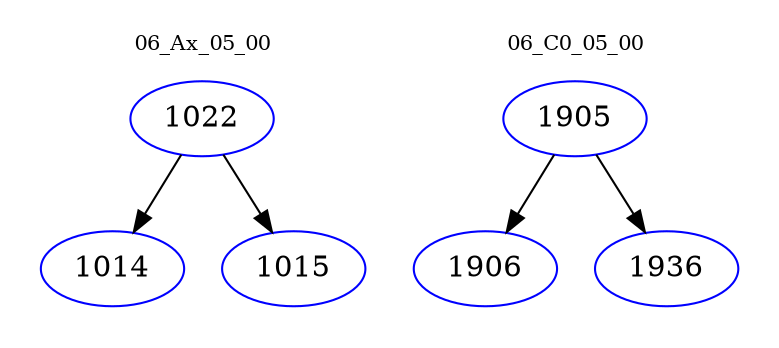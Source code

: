 digraph{
subgraph cluster_0 {
color = white
label = "06_Ax_05_00";
fontsize=10;
T0_1022 [label="1022", color="blue"]
T0_1022 -> T0_1014 [color="black"]
T0_1014 [label="1014", color="blue"]
T0_1022 -> T0_1015 [color="black"]
T0_1015 [label="1015", color="blue"]
}
subgraph cluster_1 {
color = white
label = "06_C0_05_00";
fontsize=10;
T1_1905 [label="1905", color="blue"]
T1_1905 -> T1_1906 [color="black"]
T1_1906 [label="1906", color="blue"]
T1_1905 -> T1_1936 [color="black"]
T1_1936 [label="1936", color="blue"]
}
}
